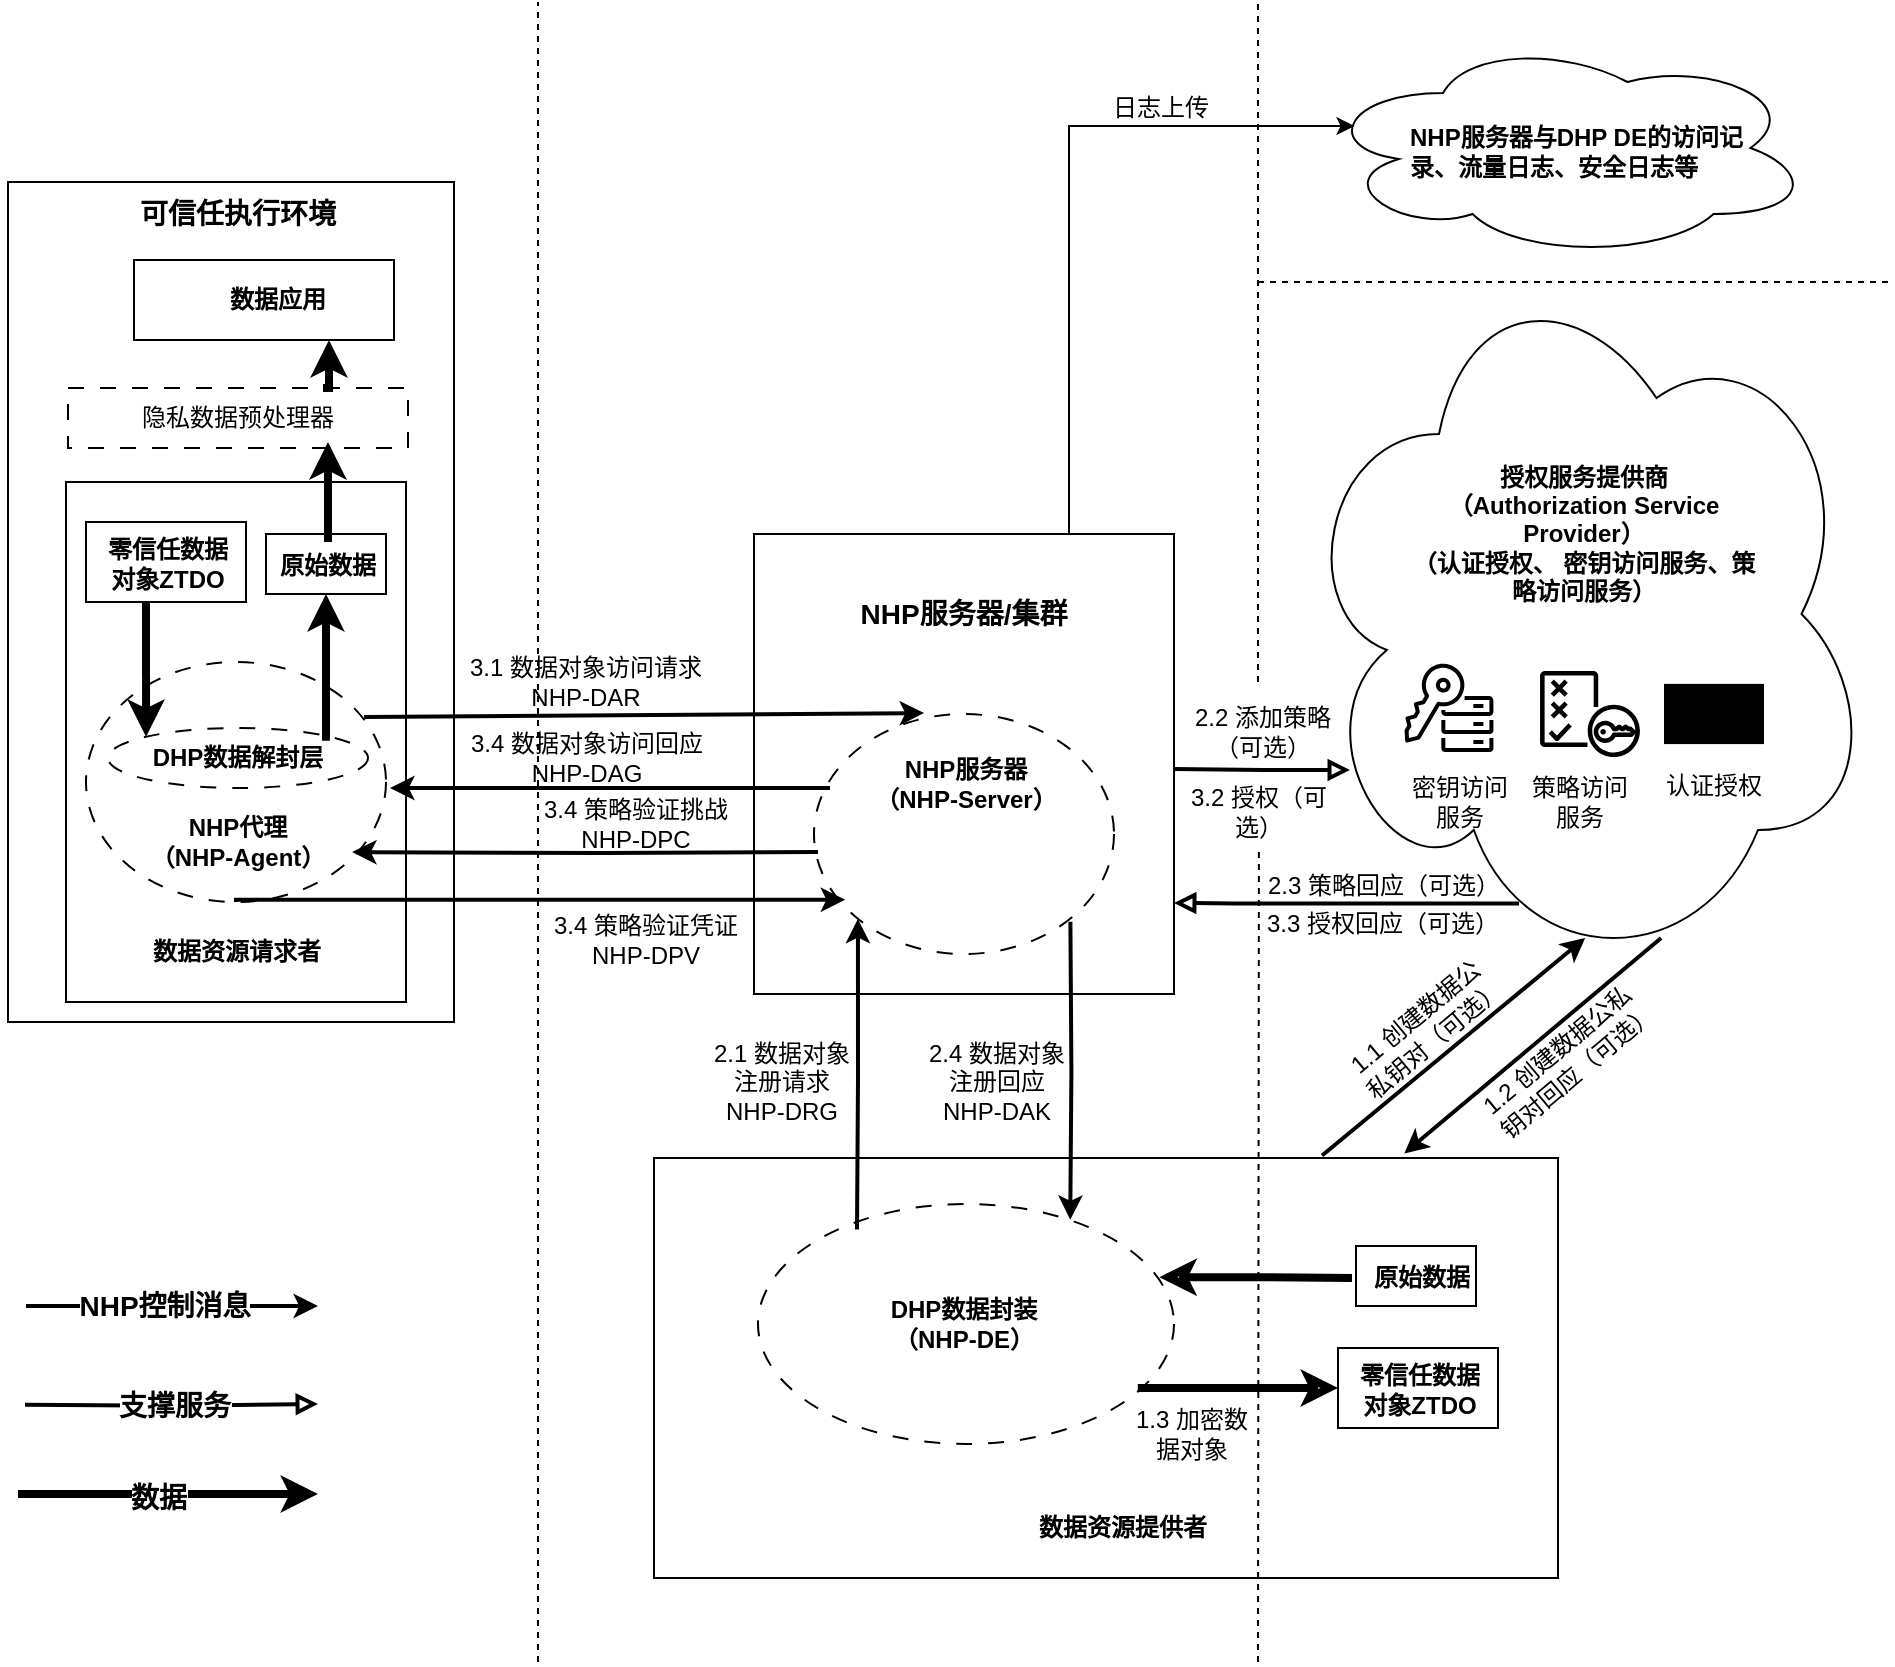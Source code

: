 <mxfile version="26.2.14">
  <diagram name="第 1 页" id="qHFYKtDAnqTjGrU_OHOG">
    <mxGraphModel dx="1295" dy="685" grid="1" gridSize="10" guides="1" tooltips="1" connect="1" arrows="1" fold="1" page="1" pageScale="1" pageWidth="3300" pageHeight="2339" math="0" shadow="0">
      <root>
        <mxCell id="0" />
        <mxCell id="1" parent="0" />
        <mxCell id="UsX5kfeknbiZO-hsTeYS-3" value="3.2 授权（可选）" style="text;html=1;align=center;verticalAlign=middle;whiteSpace=wrap;rounded=0;" parent="1" vertex="1">
          <mxGeometry x="927" y="514" width="74.97" height="41" as="geometry" />
        </mxCell>
        <mxCell id="00rbyf-99KH5G40TQg_o-1" value="" style="rounded=0;whiteSpace=wrap;html=1;strokeWidth=1;fillColor=none;align=center;" parent="1" vertex="1">
          <mxGeometry x="368" y="370" width="170" height="260" as="geometry" />
        </mxCell>
        <mxCell id="00rbyf-99KH5G40TQg_o-2" value="" style="rounded=0;whiteSpace=wrap;html=1;strokeWidth=1;fillColor=none;align=center;" parent="1" vertex="1">
          <mxGeometry x="339" y="220" width="223" height="420" as="geometry" />
        </mxCell>
        <mxCell id="00rbyf-99KH5G40TQg_o-3" value="" style="ellipse;whiteSpace=wrap;html=1;gradientColor=none;fillColor=none;dashed=1;dashPattern=8 8;" parent="1" vertex="1">
          <mxGeometry x="378" y="460" width="150" height="120" as="geometry" />
        </mxCell>
        <mxCell id="00rbyf-99KH5G40TQg_o-4" value="&lt;b&gt;数据资源请求者&lt;/b&gt;" style="text;html=1;align=center;verticalAlign=middle;whiteSpace=wrap;rounded=0;" parent="1" vertex="1">
          <mxGeometry x="405.5" y="590" width="95" height="30" as="geometry" />
        </mxCell>
        <mxCell id="00rbyf-99KH5G40TQg_o-5" value="&lt;b&gt;可信任执行环境&lt;/b&gt;" style="text;html=1;align=center;verticalAlign=middle;whiteSpace=wrap;rounded=0;fontSize=14;" parent="1" vertex="1">
          <mxGeometry x="399" y="221" width="110" height="30" as="geometry" />
        </mxCell>
        <mxCell id="00rbyf-99KH5G40TQg_o-6" value="" style="group" parent="1" vertex="1" connectable="0">
          <mxGeometry x="409" y="259" width="130" height="40" as="geometry" />
        </mxCell>
        <mxCell id="00rbyf-99KH5G40TQg_o-7" value="" style="rounded=0;whiteSpace=wrap;html=1;strokeWidth=1;fillColor=none;align=center;" parent="00rbyf-99KH5G40TQg_o-6" vertex="1">
          <mxGeometry x="-7" width="130" height="40" as="geometry" />
        </mxCell>
        <mxCell id="00rbyf-99KH5G40TQg_o-8" value="&lt;b&gt;数据应用&lt;/b&gt;" style="text;html=1;align=center;verticalAlign=middle;whiteSpace=wrap;rounded=0;" parent="00rbyf-99KH5G40TQg_o-6" vertex="1">
          <mxGeometry x="36.03" y="8" width="57.94" height="24" as="geometry" />
        </mxCell>
        <mxCell id="00rbyf-99KH5G40TQg_o-9" style="edgeStyle=orthogonalEdgeStyle;rounded=0;orthogonalLoop=1;jettySize=auto;html=1;exitX=1;exitY=0;exitDx=0;exitDy=0;entryX=0.5;entryY=1;entryDx=0;entryDy=0;strokeWidth=4;" parent="1" source="00rbyf-99KH5G40TQg_o-10" target="00rbyf-99KH5G40TQg_o-20" edge="1">
          <mxGeometry relative="1" as="geometry">
            <Array as="points">
              <mxPoint x="498" y="497" />
            </Array>
          </mxGeometry>
        </mxCell>
        <mxCell id="00rbyf-99KH5G40TQg_o-10" value="&lt;b&gt;DHP数据解封层&lt;/b&gt;" style="ellipse;whiteSpace=wrap;html=1;gradientColor=none;fillColor=none;dashed=1;dashPattern=8 8;" parent="1" vertex="1">
          <mxGeometry x="389" y="493" width="130" height="30" as="geometry" />
        </mxCell>
        <mxCell id="00rbyf-99KH5G40TQg_o-11" value="&lt;b&gt;NHP代理&lt;/b&gt;&lt;div&gt;&lt;b&gt;（NHP-Agent）&lt;/b&gt;&lt;/div&gt;" style="text;html=1;align=center;verticalAlign=middle;whiteSpace=wrap;rounded=0;" parent="1" vertex="1">
          <mxGeometry x="393.5" y="535" width="120" height="30" as="geometry" />
        </mxCell>
        <mxCell id="00rbyf-99KH5G40TQg_o-12" value="" style="group" parent="1" vertex="1" connectable="0">
          <mxGeometry x="378" y="390" width="80" height="40" as="geometry" />
        </mxCell>
        <mxCell id="00rbyf-99KH5G40TQg_o-13" value="" style="group" parent="00rbyf-99KH5G40TQg_o-12" vertex="1" connectable="0">
          <mxGeometry width="80" height="40" as="geometry" />
        </mxCell>
        <mxCell id="00rbyf-99KH5G40TQg_o-14" value="" style="group" parent="00rbyf-99KH5G40TQg_o-13" vertex="1" connectable="0">
          <mxGeometry width="80" height="40" as="geometry" />
        </mxCell>
        <mxCell id="00rbyf-99KH5G40TQg_o-15" value="" style="rounded=0;whiteSpace=wrap;html=1;strokeWidth=1;fillColor=none;align=center;" parent="00rbyf-99KH5G40TQg_o-14" vertex="1">
          <mxGeometry width="80" height="40" as="geometry" />
        </mxCell>
        <mxCell id="00rbyf-99KH5G40TQg_o-16" value="&lt;b&gt;零信任数据对象ZTDO&lt;/b&gt;" style="text;html=1;align=center;verticalAlign=middle;whiteSpace=wrap;rounded=0;" parent="00rbyf-99KH5G40TQg_o-14" vertex="1">
          <mxGeometry x="6" y="9" width="70" height="24" as="geometry" />
        </mxCell>
        <mxCell id="00rbyf-99KH5G40TQg_o-17" value="" style="group" parent="1" vertex="1" connectable="0">
          <mxGeometry x="458" y="396" width="80" height="40" as="geometry" />
        </mxCell>
        <mxCell id="00rbyf-99KH5G40TQg_o-18" value="" style="group" parent="00rbyf-99KH5G40TQg_o-17" vertex="1" connectable="0">
          <mxGeometry width="80" height="40" as="geometry" />
        </mxCell>
        <mxCell id="00rbyf-99KH5G40TQg_o-19" value="" style="group" parent="00rbyf-99KH5G40TQg_o-18" vertex="1" connectable="0">
          <mxGeometry x="6" width="70" height="30" as="geometry" />
        </mxCell>
        <mxCell id="00rbyf-99KH5G40TQg_o-20" value="" style="rounded=0;whiteSpace=wrap;html=1;strokeWidth=1;fillColor=none;align=center;" parent="00rbyf-99KH5G40TQg_o-19" vertex="1">
          <mxGeometry x="4" width="60" height="30" as="geometry" />
        </mxCell>
        <mxCell id="00rbyf-99KH5G40TQg_o-21" value="&lt;b&gt;原始数据&lt;/b&gt;" style="text;html=1;align=center;verticalAlign=middle;whiteSpace=wrap;rounded=0;" parent="00rbyf-99KH5G40TQg_o-19" vertex="1">
          <mxGeometry y="4" width="70" height="24" as="geometry" />
        </mxCell>
        <mxCell id="00rbyf-99KH5G40TQg_o-22" style="edgeStyle=orthogonalEdgeStyle;rounded=0;orthogonalLoop=1;jettySize=auto;html=1;entryX=0;entryY=0;entryDx=0;entryDy=0;strokeWidth=4;" parent="1" target="00rbyf-99KH5G40TQg_o-10" edge="1">
          <mxGeometry relative="1" as="geometry">
            <mxPoint x="408" y="430" as="sourcePoint" />
            <Array as="points">
              <mxPoint x="408" y="430" />
            </Array>
          </mxGeometry>
        </mxCell>
        <mxCell id="00rbyf-99KH5G40TQg_o-23" style="edgeStyle=orthogonalEdgeStyle;rounded=0;orthogonalLoop=1;jettySize=auto;html=1;exitX=0.5;exitY=0;exitDx=0;exitDy=0;strokeWidth=4;" parent="1" source="00rbyf-99KH5G40TQg_o-21" edge="1">
          <mxGeometry relative="1" as="geometry">
            <mxPoint x="499" y="350" as="targetPoint" />
          </mxGeometry>
        </mxCell>
        <mxCell id="00rbyf-99KH5G40TQg_o-24" value="" style="endArrow=none;dashed=1;html=1;rounded=0;" parent="1" edge="1">
          <mxGeometry width="50" height="50" relative="1" as="geometry">
            <mxPoint x="604" y="960" as="sourcePoint" />
            <mxPoint x="604" y="130" as="targetPoint" />
          </mxGeometry>
        </mxCell>
        <mxCell id="00rbyf-99KH5G40TQg_o-25" value="" style="rounded=0;whiteSpace=wrap;html=1;strokeWidth=1;fillColor=none;align=center;" parent="1" vertex="1">
          <mxGeometry x="712" y="396" width="210" height="230" as="geometry" />
        </mxCell>
        <mxCell id="00rbyf-99KH5G40TQg_o-26" value="&lt;b&gt;NHP服务器/集群&lt;/b&gt;" style="text;html=1;align=center;verticalAlign=middle;whiteSpace=wrap;rounded=0;fontSize=14;" parent="1" vertex="1">
          <mxGeometry x="762" y="421" width="110" height="30" as="geometry" />
        </mxCell>
        <mxCell id="00rbyf-99KH5G40TQg_o-27" value="" style="ellipse;whiteSpace=wrap;html=1;gradientColor=none;fillColor=none;dashed=1;dashPattern=8 8;" parent="1" vertex="1">
          <mxGeometry x="742" y="486" width="150" height="120" as="geometry" />
        </mxCell>
        <mxCell id="00rbyf-99KH5G40TQg_o-28" value="&lt;b&gt;NHP服务器&lt;/b&gt;&lt;div&gt;&lt;b&gt;（NHP-Server）&lt;/b&gt;&lt;/div&gt;" style="text;html=1;align=center;verticalAlign=middle;whiteSpace=wrap;rounded=0;" parent="1" vertex="1">
          <mxGeometry x="757.5" y="506" width="120" height="30" as="geometry" />
        </mxCell>
        <mxCell id="00rbyf-99KH5G40TQg_o-29" value="" style="endArrow=classic;startArrow=none;html=1;rounded=0;exitX=0.927;exitY=0.229;exitDx=0;exitDy=0;entryX=0.367;entryY=-0.004;entryDx=0;entryDy=0;entryPerimeter=0;strokeWidth=2;startFill=0;exitPerimeter=0;" parent="1" source="00rbyf-99KH5G40TQg_o-3" target="00rbyf-99KH5G40TQg_o-27" edge="1">
          <mxGeometry width="50" height="50" relative="1" as="geometry">
            <mxPoint x="528" y="489" as="sourcePoint" />
            <mxPoint x="750.4" y="488.84" as="targetPoint" />
          </mxGeometry>
        </mxCell>
        <mxCell id="00rbyf-99KH5G40TQg_o-30" value="" style="endArrow=none;dashed=1;html=1;rounded=0;" parent="1" edge="1">
          <mxGeometry width="50" height="50" relative="1" as="geometry">
            <mxPoint x="964" y="470" as="sourcePoint" />
            <mxPoint x="964" y="130" as="targetPoint" />
          </mxGeometry>
        </mxCell>
        <mxCell id="00rbyf-99KH5G40TQg_o-31" value="" style="rounded=0;whiteSpace=wrap;html=1;strokeWidth=1;fillColor=none;align=center;" parent="1" vertex="1">
          <mxGeometry x="662" y="708" width="452" height="210" as="geometry" />
        </mxCell>
        <mxCell id="00rbyf-99KH5G40TQg_o-32" style="edgeStyle=orthogonalEdgeStyle;rounded=0;orthogonalLoop=1;jettySize=auto;html=1;exitX=0.965;exitY=0.305;exitDx=0;exitDy=0;entryX=0;entryY=0.5;entryDx=0;entryDy=0;exitPerimeter=0;strokeWidth=4;startArrow=classic;startFill=0;endArrow=none;" parent="1" source="00rbyf-99KH5G40TQg_o-33" target="00rbyf-99KH5G40TQg_o-41" edge="1">
          <mxGeometry relative="1" as="geometry" />
        </mxCell>
        <mxCell id="00rbyf-99KH5G40TQg_o-33" value="" style="ellipse;whiteSpace=wrap;html=1;gradientColor=none;fillColor=none;dashed=1;dashPattern=8 8;" parent="1" vertex="1">
          <mxGeometry x="714" y="731" width="208" height="120" as="geometry" />
        </mxCell>
        <mxCell id="00rbyf-99KH5G40TQg_o-34" value="&lt;b&gt;DHP数据封装&lt;/b&gt;&lt;div&gt;&lt;b&gt;（NHP-DE）&lt;/b&gt;&lt;/div&gt;" style="text;html=1;align=center;verticalAlign=middle;whiteSpace=wrap;rounded=0;" parent="1" vertex="1">
          <mxGeometry x="757" y="776" width="120" height="30" as="geometry" />
        </mxCell>
        <mxCell id="00rbyf-99KH5G40TQg_o-35" value="" style="group" parent="1" vertex="1" connectable="0">
          <mxGeometry x="1004" y="803" width="80" height="40" as="geometry" />
        </mxCell>
        <mxCell id="00rbyf-99KH5G40TQg_o-36" value="" style="rounded=0;whiteSpace=wrap;html=1;strokeWidth=1;fillColor=none;align=center;" parent="00rbyf-99KH5G40TQg_o-35" vertex="1">
          <mxGeometry width="80" height="40" as="geometry" />
        </mxCell>
        <mxCell id="00rbyf-99KH5G40TQg_o-37" value="&lt;b&gt;零信任数据对象ZTDO&lt;/b&gt;" style="text;html=1;align=center;verticalAlign=middle;whiteSpace=wrap;rounded=0;" parent="00rbyf-99KH5G40TQg_o-35" vertex="1">
          <mxGeometry x="6" y="9" width="70" height="24" as="geometry" />
        </mxCell>
        <mxCell id="00rbyf-99KH5G40TQg_o-38" value="" style="group" parent="1" vertex="1" connectable="0">
          <mxGeometry x="1014" y="752" width="70" height="30" as="geometry" />
        </mxCell>
        <mxCell id="00rbyf-99KH5G40TQg_o-39" value="" style="group" parent="00rbyf-99KH5G40TQg_o-38" vertex="1" connectable="0">
          <mxGeometry x="-3" width="70" height="30" as="geometry" />
        </mxCell>
        <mxCell id="00rbyf-99KH5G40TQg_o-40" value="" style="rounded=0;whiteSpace=wrap;html=1;strokeWidth=1;fillColor=none;align=center;" parent="00rbyf-99KH5G40TQg_o-39" vertex="1">
          <mxGeometry x="2" width="60" height="30" as="geometry" />
        </mxCell>
        <mxCell id="00rbyf-99KH5G40TQg_o-41" value="&lt;b&gt;原始数据&lt;/b&gt;" style="text;html=1;align=center;verticalAlign=middle;whiteSpace=wrap;rounded=0;" parent="00rbyf-99KH5G40TQg_o-39" vertex="1">
          <mxGeometry y="4" width="70" height="24" as="geometry" />
        </mxCell>
        <mxCell id="00rbyf-99KH5G40TQg_o-42" style="edgeStyle=orthogonalEdgeStyle;rounded=0;orthogonalLoop=1;jettySize=auto;html=1;exitX=0.5;exitY=1;exitDx=0;exitDy=0;" parent="1" source="00rbyf-99KH5G40TQg_o-31" target="00rbyf-99KH5G40TQg_o-31" edge="1">
          <mxGeometry relative="1" as="geometry" />
        </mxCell>
        <mxCell id="00rbyf-99KH5G40TQg_o-43" style="edgeStyle=orthogonalEdgeStyle;rounded=0;orthogonalLoop=1;jettySize=auto;html=1;exitX=0;exitY=0.5;exitDx=0;exitDy=0;entryX=0.913;entryY=0.767;entryDx=0;entryDy=0;entryPerimeter=0;strokeWidth=4;startArrow=classic;startFill=0;endArrow=none;" parent="1" source="00rbyf-99KH5G40TQg_o-36" target="00rbyf-99KH5G40TQg_o-33" edge="1">
          <mxGeometry relative="1" as="geometry" />
        </mxCell>
        <mxCell id="00rbyf-99KH5G40TQg_o-44" value="&lt;b&gt;数据资源提供者&lt;/b&gt;" style="text;html=1;align=center;verticalAlign=middle;whiteSpace=wrap;rounded=0;" parent="1" vertex="1">
          <mxGeometry x="844" y="878" width="105" height="30" as="geometry" />
        </mxCell>
        <mxCell id="00rbyf-99KH5G40TQg_o-45" value="" style="ellipse;shape=cloud;whiteSpace=wrap;html=1;gradientColor=none;fillColor=none;" parent="1" vertex="1">
          <mxGeometry x="982" y="256" width="290" height="360" as="geometry" />
        </mxCell>
        <mxCell id="00rbyf-99KH5G40TQg_o-46" value="&lt;font&gt;&lt;b&gt;授权服务提供商&lt;/b&gt;&lt;/font&gt;&lt;div&gt;&lt;font&gt;&lt;b&gt;（Authorization Service Provider）&lt;/b&gt;&lt;/font&gt;&lt;/div&gt;&lt;div&gt;&lt;b&gt;（认证授权、 密钥访问服务、策略访问服务）&lt;/b&gt;&lt;/div&gt;" style="text;html=1;align=center;verticalAlign=middle;whiteSpace=wrap;rounded=0;" parent="1" vertex="1">
          <mxGeometry x="1037" y="336" width="180" height="120" as="geometry" />
        </mxCell>
        <mxCell id="00rbyf-99KH5G40TQg_o-47" value="认证授权" style="text;html=1;align=center;verticalAlign=middle;whiteSpace=wrap;rounded=0;" parent="1" vertex="1">
          <mxGeometry x="1162" y="507" width="60" height="30" as="geometry" />
        </mxCell>
        <mxCell id="00rbyf-99KH5G40TQg_o-48" value="" style="sketch=0;outlineConnect=0;fontColor=#232F3E;gradientColor=none;fillColor=light-dark(#000000, #61820b);strokeColor=none;dashed=0;verticalLabelPosition=bottom;verticalAlign=top;align=center;html=1;fontSize=12;fontStyle=0;aspect=fixed;pointerEvents=1;shape=mxgraph.aws4.policy;" parent="1" vertex="1">
          <mxGeometry x="1104.97" y="464.5" width="50.06" height="43" as="geometry" />
        </mxCell>
        <mxCell id="00rbyf-99KH5G40TQg_o-49" value="策略访问服务" style="text;html=1;align=center;verticalAlign=middle;whiteSpace=wrap;rounded=0;" parent="1" vertex="1">
          <mxGeometry x="1095.03" y="515" width="60" height="30" as="geometry" />
        </mxCell>
        <mxCell id="00rbyf-99KH5G40TQg_o-50" value="" style="sketch=0;verticalLabelPosition=bottom;sketch=0;aspect=fixed;html=1;verticalAlign=top;strokeColor=none;fillColor=#000000;align=center;outlineConnect=0;pointerEvents=1;shape=mxgraph.citrix2.citrix_federated_authentication_service2;" parent="1" vertex="1">
          <mxGeometry x="1167" y="470.95" width="50" height="30.095" as="geometry" />
        </mxCell>
        <mxCell id="00rbyf-99KH5G40TQg_o-51" value="" style="sketch=0;outlineConnect=0;fontColor=#232F3E;gradientColor=none;fillColor=#000000;strokeColor=none;dashed=0;verticalLabelPosition=bottom;verticalAlign=top;align=center;html=1;fontSize=12;fontStyle=0;aspect=fixed;pointerEvents=1;shape=mxgraph.aws4.key_management_service_external_key_store;" parent="1" vertex="1">
          <mxGeometry x="1037" y="460" width="45" height="45" as="geometry" />
        </mxCell>
        <mxCell id="00rbyf-99KH5G40TQg_o-52" value="密钥访问服务" style="text;html=1;align=center;verticalAlign=middle;whiteSpace=wrap;rounded=0;" parent="1" vertex="1">
          <mxGeometry x="1035.03" y="515" width="60" height="30" as="geometry" />
        </mxCell>
        <mxCell id="00rbyf-99KH5G40TQg_o-53" style="edgeStyle=orthogonalEdgeStyle;rounded=0;orthogonalLoop=1;jettySize=auto;html=1;exitX=1;exitY=0.75;exitDx=0;exitDy=0;endArrow=block;endFill=0;startArrow=none;startFill=0;strokeWidth=2;" parent="1" edge="1">
          <mxGeometry relative="1" as="geometry">
            <mxPoint x="922" y="513.5" as="sourcePoint" />
            <mxPoint x="1010" y="514" as="targetPoint" />
          </mxGeometry>
        </mxCell>
        <mxCell id="00rbyf-99KH5G40TQg_o-54" style="edgeStyle=orthogonalEdgeStyle;rounded=0;orthogonalLoop=1;jettySize=auto;html=1;exitX=0.965;exitY=0.305;exitDx=0;exitDy=0;exitPerimeter=0;strokeWidth=4;" parent="1" edge="1">
          <mxGeometry relative="1" as="geometry">
            <mxPoint x="344" y="876" as="sourcePoint" />
            <mxPoint x="494" y="876" as="targetPoint" />
          </mxGeometry>
        </mxCell>
        <mxCell id="00rbyf-99KH5G40TQg_o-55" value="&lt;font style=&quot;font-size: 14px;&quot;&gt;&lt;b style=&quot;&quot;&gt;数据&lt;/b&gt;&lt;/font&gt;" style="edgeLabel;html=1;align=center;verticalAlign=middle;resizable=0;points=[];" parent="00rbyf-99KH5G40TQg_o-54" vertex="1" connectable="0">
          <mxGeometry x="-0.065" y="-2" relative="1" as="geometry">
            <mxPoint as="offset" />
          </mxGeometry>
        </mxCell>
        <mxCell id="00rbyf-99KH5G40TQg_o-56" style="edgeStyle=orthogonalEdgeStyle;rounded=0;orthogonalLoop=1;jettySize=auto;html=1;exitX=1;exitY=0.75;exitDx=0;exitDy=0;endArrow=block;endFill=0;startArrow=none;startFill=0;strokeWidth=2;" parent="1" edge="1">
          <mxGeometry relative="1" as="geometry">
            <mxPoint x="347.5" y="831.37" as="sourcePoint" />
            <mxPoint x="494" y="831" as="targetPoint" />
          </mxGeometry>
        </mxCell>
        <mxCell id="00rbyf-99KH5G40TQg_o-57" value="&lt;font style=&quot;font-size: 14px;&quot;&gt;&lt;b&gt;支撑服务&lt;/b&gt;&lt;/font&gt;" style="edgeLabel;html=1;align=center;verticalAlign=middle;resizable=0;points=[];" parent="00rbyf-99KH5G40TQg_o-56" vertex="1" connectable="0">
          <mxGeometry x="-0.009" relative="1" as="geometry">
            <mxPoint x="1" as="offset" />
          </mxGeometry>
        </mxCell>
        <mxCell id="00rbyf-99KH5G40TQg_o-58" value="" style="endArrow=classic;startArrow=none;html=1;rounded=0;strokeWidth=2;startFill=0;" parent="1" edge="1">
          <mxGeometry width="50" height="50" relative="1" as="geometry">
            <mxPoint x="348" y="782" as="sourcePoint" />
            <mxPoint x="494" y="782" as="targetPoint" />
          </mxGeometry>
        </mxCell>
        <mxCell id="00rbyf-99KH5G40TQg_o-59" value="&lt;font style=&quot;font-size: 14px;&quot;&gt;&lt;b&gt;NHP控制消息&lt;/b&gt;&lt;/font&gt;" style="edgeLabel;html=1;align=center;verticalAlign=middle;resizable=0;points=[];" parent="00rbyf-99KH5G40TQg_o-58" vertex="1" connectable="0">
          <mxGeometry x="-0.053" relative="1" as="geometry">
            <mxPoint as="offset" />
          </mxGeometry>
        </mxCell>
        <mxCell id="00rbyf-99KH5G40TQg_o-60" style="edgeStyle=orthogonalEdgeStyle;rounded=0;orthogonalLoop=1;jettySize=auto;html=1;exitX=0.75;exitY=0;exitDx=0;exitDy=0;entryX=0.75;entryY=1;entryDx=0;entryDy=0;strokeWidth=4;" parent="1" source="00rbyf-99KH5G40TQg_o-61" target="00rbyf-99KH5G40TQg_o-7" edge="1">
          <mxGeometry relative="1" as="geometry" />
        </mxCell>
        <mxCell id="00rbyf-99KH5G40TQg_o-61" value="隐私数据预处理器" style="rounded=0;whiteSpace=wrap;html=1;fillColor=none;dashed=1;dashPattern=8 8;" parent="1" vertex="1">
          <mxGeometry x="369" y="323" width="170" height="30" as="geometry" />
        </mxCell>
        <mxCell id="00rbyf-99KH5G40TQg_o-62" value="" style="endArrow=classic;startArrow=none;html=1;rounded=0;strokeWidth=2;startFill=0;" parent="1" edge="1">
          <mxGeometry width="50" height="50" relative="1" as="geometry">
            <mxPoint x="750" y="523" as="sourcePoint" />
            <mxPoint x="530" y="523" as="targetPoint" />
          </mxGeometry>
        </mxCell>
        <mxCell id="00rbyf-99KH5G40TQg_o-63" style="edgeStyle=orthogonalEdgeStyle;rounded=0;orthogonalLoop=1;jettySize=auto;html=1;exitX=0;exitY=1;exitDx=0;exitDy=0;startArrow=classic;startFill=1;endArrow=none;strokeWidth=2;entryX=0.238;entryY=0.106;entryDx=0;entryDy=0;entryPerimeter=0;" parent="1" source="00rbyf-99KH5G40TQg_o-27" target="00rbyf-99KH5G40TQg_o-33" edge="1">
          <mxGeometry relative="1" as="geometry">
            <mxPoint x="750.34" y="603.325" as="sourcePoint" />
            <mxPoint x="750" y="730" as="targetPoint" />
          </mxGeometry>
        </mxCell>
        <mxCell id="00rbyf-99KH5G40TQg_o-64" style="edgeStyle=orthogonalEdgeStyle;rounded=0;orthogonalLoop=1;jettySize=auto;html=1;entryX=0.241;entryY=0.066;entryDx=0;entryDy=0;entryPerimeter=0;strokeWidth=2;exitX=0.148;exitY=0.866;exitDx=0;exitDy=0;exitPerimeter=0;" parent="1" edge="1">
          <mxGeometry relative="1" as="geometry">
            <mxPoint x="870.2" y="589.92" as="sourcePoint" />
            <mxPoint x="870.128" y="738.92" as="targetPoint" />
          </mxGeometry>
        </mxCell>
        <mxCell id="00rbyf-99KH5G40TQg_o-66" value="" style="ellipse;shape=cloud;whiteSpace=wrap;html=1;align=center;fillColor=none;" parent="1" vertex="1">
          <mxGeometry x="995.03" y="148" width="245.97" height="110" as="geometry" />
        </mxCell>
        <mxCell id="00rbyf-99KH5G40TQg_o-67" value="&lt;b&gt;NHP服务器与DHP DE的访问记录、流量日志、安全日志等&lt;/b&gt;" style="text;html=1;align=left;verticalAlign=middle;whiteSpace=wrap;rounded=0;" parent="1" vertex="1">
          <mxGeometry x="1038" y="190" width="176" height="30" as="geometry" />
        </mxCell>
        <mxCell id="00rbyf-99KH5G40TQg_o-68" value="" style="endArrow=none;dashed=1;html=1;rounded=0;" parent="1" edge="1">
          <mxGeometry width="50" height="50" relative="1" as="geometry">
            <mxPoint x="964" y="270" as="sourcePoint" />
            <mxPoint x="1280" y="270" as="targetPoint" />
          </mxGeometry>
        </mxCell>
        <mxCell id="00rbyf-99KH5G40TQg_o-69" style="edgeStyle=orthogonalEdgeStyle;rounded=0;orthogonalLoop=1;jettySize=auto;html=1;exitX=0.75;exitY=0;exitDx=0;exitDy=0;entryX=0.07;entryY=0.4;entryDx=0;entryDy=0;entryPerimeter=0;" parent="1" source="00rbyf-99KH5G40TQg_o-25" target="00rbyf-99KH5G40TQg_o-66" edge="1">
          <mxGeometry relative="1" as="geometry">
            <Array as="points">
              <mxPoint x="869" y="192" />
            </Array>
          </mxGeometry>
        </mxCell>
        <mxCell id="00rbyf-99KH5G40TQg_o-70" value="2.1 数据对象&lt;div&gt;注册请求&lt;/div&gt;&lt;div&gt;NHP-DRG&lt;/div&gt;" style="text;html=1;align=center;verticalAlign=middle;whiteSpace=wrap;rounded=0;" parent="1" vertex="1">
          <mxGeometry x="686.5" y="645" width="77.5" height="50" as="geometry" />
        </mxCell>
        <mxCell id="00rbyf-99KH5G40TQg_o-71" value="2.4 数据对象&lt;div&gt;注册回应&lt;/div&gt;&lt;div&gt;NHP-DAK&lt;/div&gt;" style="text;html=1;align=center;verticalAlign=middle;whiteSpace=wrap;rounded=0;" parent="1" vertex="1">
          <mxGeometry x="797" y="645" width="73" height="50" as="geometry" />
        </mxCell>
        <mxCell id="00rbyf-99KH5G40TQg_o-77" value="1.3 加密数据对象" style="text;html=1;align=center;verticalAlign=middle;whiteSpace=wrap;rounded=0;" parent="1" vertex="1">
          <mxGeometry x="901" y="826" width="60" height="39" as="geometry" />
        </mxCell>
        <mxCell id="sqAiBqklvVXKbnQl1pjI-5" value="3.1 数据对象访问请求&lt;div&gt;NHP-DAR&lt;/div&gt;" style="text;html=1;align=center;verticalAlign=middle;whiteSpace=wrap;rounded=0;" parent="1" vertex="1">
          <mxGeometry x="563" y="448" width="130" height="44" as="geometry" />
        </mxCell>
        <mxCell id="sqAiBqklvVXKbnQl1pjI-6" value="2.2 添加策略（可选）" style="text;html=1;align=center;verticalAlign=middle;whiteSpace=wrap;rounded=0;" parent="1" vertex="1">
          <mxGeometry x="929.03" y="474" width="74.97" height="41" as="geometry" />
        </mxCell>
        <mxCell id="sqAiBqklvVXKbnQl1pjI-8" value="3.4 数据对象访问回应&lt;div&gt;NHP-DAG&lt;/div&gt;" style="text;html=1;align=center;verticalAlign=middle;whiteSpace=wrap;rounded=0;" parent="1" vertex="1">
          <mxGeometry x="556.5" y="486" width="143" height="44" as="geometry" />
        </mxCell>
        <mxCell id="UsX5kfeknbiZO-hsTeYS-1" value="日志上传" style="text;html=1;align=center;verticalAlign=middle;whiteSpace=wrap;rounded=0;" parent="1" vertex="1">
          <mxGeometry x="877.5" y="173" width="74.97" height="20" as="geometry" />
        </mxCell>
        <mxCell id="UsX5kfeknbiZO-hsTeYS-4" value="" style="endArrow=none;dashed=1;html=1;rounded=0;" parent="1" target="UsX5kfeknbiZO-hsTeYS-3" edge="1">
          <mxGeometry width="50" height="50" relative="1" as="geometry">
            <mxPoint x="964" y="960" as="sourcePoint" />
            <mxPoint x="965.464" y="533" as="targetPoint" />
          </mxGeometry>
        </mxCell>
        <mxCell id="UsX5kfeknbiZO-hsTeYS-7" value="" style="endArrow=classic;html=1;rounded=0;entryX=0.502;entryY=0.95;entryDx=0;entryDy=0;entryPerimeter=0;strokeWidth=2;exitX=0.739;exitY=-0.006;exitDx=0;exitDy=0;exitPerimeter=0;" parent="1" source="00rbyf-99KH5G40TQg_o-31" target="00rbyf-99KH5G40TQg_o-45" edge="1">
          <mxGeometry width="50" height="50" relative="1" as="geometry">
            <mxPoint x="990" y="710" as="sourcePoint" />
            <mxPoint x="1040" y="660" as="targetPoint" />
          </mxGeometry>
        </mxCell>
        <mxCell id="UsX5kfeknbiZO-hsTeYS-8" value="" style="endArrow=none;html=1;rounded=0;entryX=0.633;entryY=0.95;entryDx=0;entryDy=0;entryPerimeter=0;exitX=0.83;exitY=-0.011;exitDx=0;exitDy=0;exitPerimeter=0;startArrow=classic;startFill=1;strokeWidth=2;" parent="1" source="00rbyf-99KH5G40TQg_o-31" target="00rbyf-99KH5G40TQg_o-45" edge="1">
          <mxGeometry width="50" height="50" relative="1" as="geometry">
            <mxPoint x="1080" y="710" as="sourcePoint" />
            <mxPoint x="1130" y="660" as="targetPoint" />
          </mxGeometry>
        </mxCell>
        <mxCell id="UsX5kfeknbiZO-hsTeYS-9" value="1.1 创建数据公私钥对（可选）" style="text;html=1;align=center;verticalAlign=middle;whiteSpace=wrap;rounded=0;rotation=-40;" parent="1" vertex="1">
          <mxGeometry x="1003.14" y="627.88" width="88" height="29.43" as="geometry" />
        </mxCell>
        <mxCell id="UsX5kfeknbiZO-hsTeYS-10" value="" style="group" parent="1" vertex="1" connectable="0">
          <mxGeometry x="973" y="572" width="127" height="51" as="geometry" />
        </mxCell>
        <mxCell id="sqAiBqklvVXKbnQl1pjI-7" value="3.3 授权回应（可选）" style="text;html=1;align=center;verticalAlign=middle;whiteSpace=wrap;rounded=0;" parent="UsX5kfeknbiZO-hsTeYS-10" vertex="1">
          <mxGeometry x="-10" y="4" width="127" height="30" as="geometry" />
        </mxCell>
        <mxCell id="UsX5kfeknbiZO-hsTeYS-5" value="2.3 策略回应（可选）" style="text;html=1;align=center;verticalAlign=middle;whiteSpace=wrap;rounded=0;" parent="UsX5kfeknbiZO-hsTeYS-10" vertex="1">
          <mxGeometry x="-6" y="-15" width="120" height="30" as="geometry" />
        </mxCell>
        <mxCell id="00rbyf-99KH5G40TQg_o-65" style="edgeStyle=orthogonalEdgeStyle;rounded=0;orthogonalLoop=1;jettySize=auto;html=1;entryX=1;entryY=0.802;entryDx=0;entryDy=0;entryPerimeter=0;startArrow=none;startFill=0;strokeWidth=2;endArrow=block;endFill=0;exitX=0.388;exitY=0.902;exitDx=0;exitDy=0;exitPerimeter=0;" parent="1" source="00rbyf-99KH5G40TQg_o-45" target="00rbyf-99KH5G40TQg_o-25" edge="1">
          <mxGeometry relative="1" as="geometry">
            <mxPoint x="1100" y="581" as="sourcePoint" />
            <mxPoint x="923.05" y="581.48" as="targetPoint" />
          </mxGeometry>
        </mxCell>
        <mxCell id="UsX5kfeknbiZO-hsTeYS-11" value="1.2 创建数据公私钥对回应（可选）" style="text;html=1;align=center;verticalAlign=middle;whiteSpace=wrap;rounded=0;rotation=-40;" parent="1" vertex="1">
          <mxGeometry x="1069.51" y="645.7" width="95.97" height="27.63" as="geometry" />
        </mxCell>
        <mxCell id="9-dNmZstQ9wWbJkjLVU4-2" style="edgeStyle=orthogonalEdgeStyle;rounded=0;orthogonalLoop=1;jettySize=auto;html=1;exitX=0;exitY=0.5;exitDx=0;exitDy=0;strokeWidth=2;entryX=0.887;entryY=0.792;entryDx=0;entryDy=0;entryPerimeter=0;" edge="1" parent="1" target="00rbyf-99KH5G40TQg_o-3">
          <mxGeometry relative="1" as="geometry">
            <mxPoint x="744.0" y="555" as="sourcePoint" />
            <mxPoint x="520" y="555" as="targetPoint" />
          </mxGeometry>
        </mxCell>
        <mxCell id="9-dNmZstQ9wWbJkjLVU4-4" style="edgeStyle=orthogonalEdgeStyle;rounded=0;orthogonalLoop=1;jettySize=auto;html=1;exitX=0.5;exitY=1;exitDx=0;exitDy=0;entryX=0.104;entryY=0.774;entryDx=0;entryDy=0;entryPerimeter=0;strokeWidth=2;" edge="1" parent="1" source="00rbyf-99KH5G40TQg_o-3" target="00rbyf-99KH5G40TQg_o-27">
          <mxGeometry relative="1" as="geometry">
            <Array as="points">
              <mxPoint x="453" y="579" />
            </Array>
          </mxGeometry>
        </mxCell>
        <mxCell id="9-dNmZstQ9wWbJkjLVU4-5" value="3.4 策略验证挑战&lt;div&gt;NHP-DPC&lt;/div&gt;" style="text;html=1;align=center;verticalAlign=middle;whiteSpace=wrap;rounded=0;" vertex="1" parent="1">
          <mxGeometry x="598" y="527.33" width="110" height="26.67" as="geometry" />
        </mxCell>
        <mxCell id="9-dNmZstQ9wWbJkjLVU4-6" value="3.4 策略验证凭证&lt;div&gt;NHP-DPV&lt;/div&gt;" style="text;html=1;align=center;verticalAlign=middle;whiteSpace=wrap;rounded=0;" vertex="1" parent="1">
          <mxGeometry x="603" y="586.16" width="110" height="26.67" as="geometry" />
        </mxCell>
      </root>
    </mxGraphModel>
  </diagram>
</mxfile>
